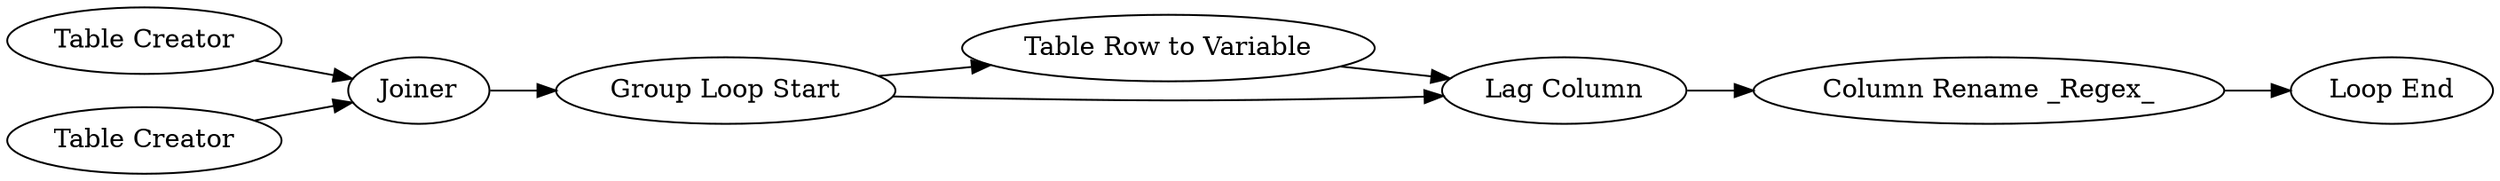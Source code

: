 digraph {
	7 -> 3
	3 -> 8
	3 -> 5
	2 -> 7
	1 -> 7
	8 -> 5
	5 -> 9
	9 -> 6
	5 [label="Lag Column"]
	1 [label="Table Creator"]
	7 [label=Joiner]
	9 [label="Column Rename _Regex_"]
	8 [label="Table Row to Variable"]
	6 [label="Loop End"]
	3 [label="Group Loop Start"]
	2 [label="Table Creator"]
	rankdir=LR
}

